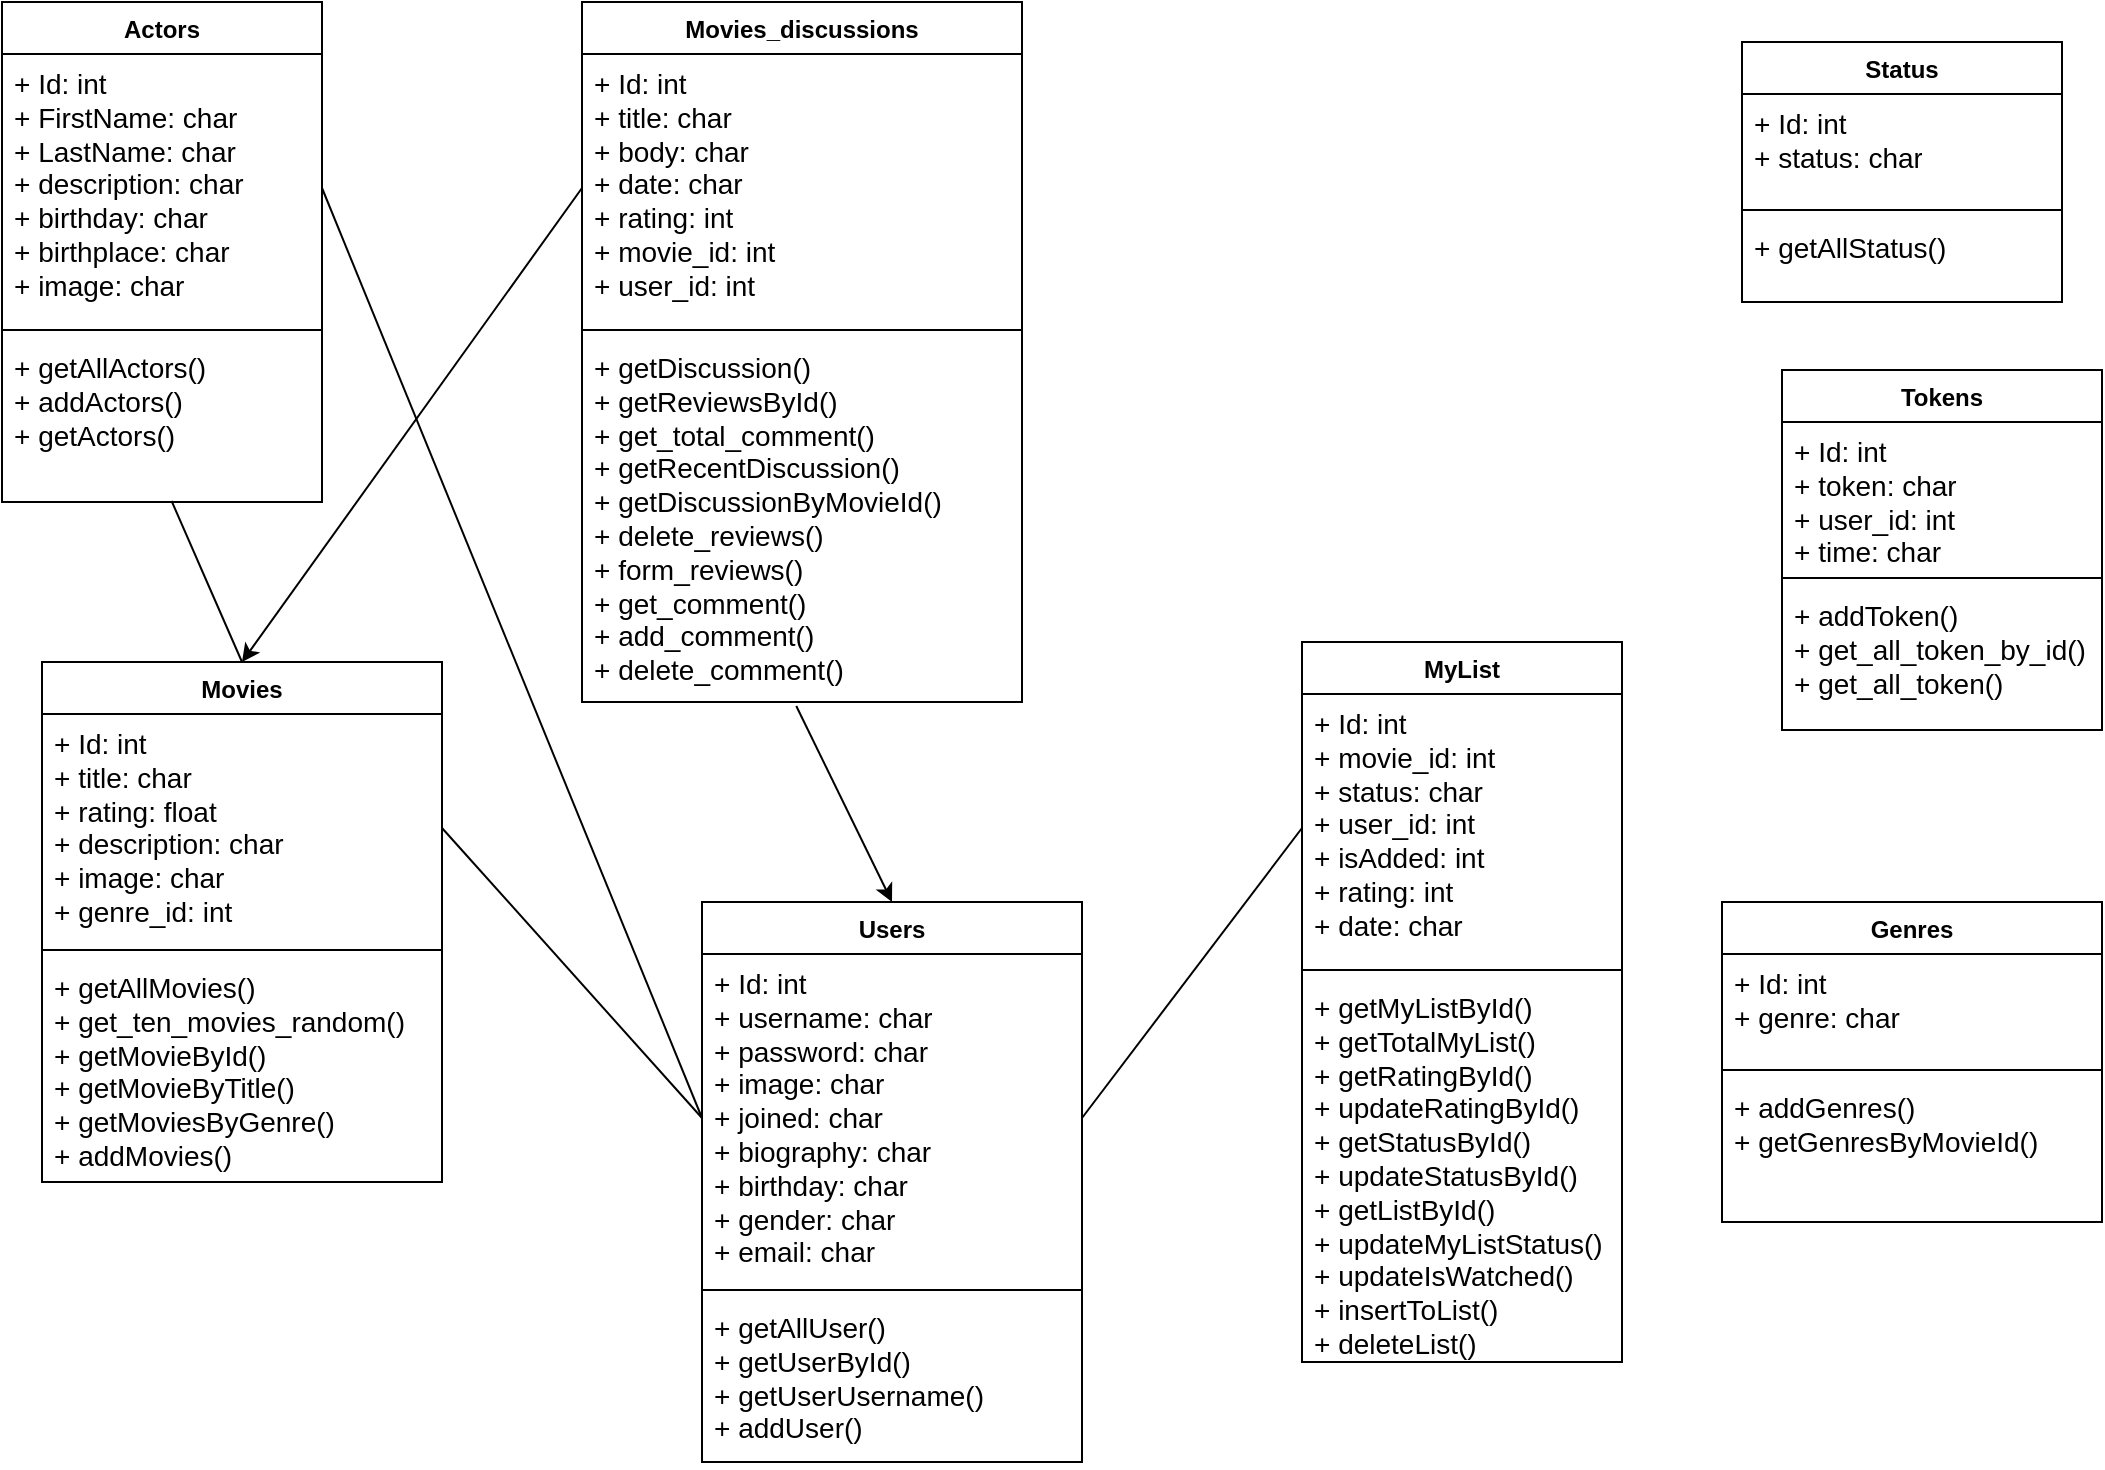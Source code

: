 <mxfile version="22.1.5" type="github">
  <diagram name="Page-1" id="U44AKlqPYRK6XK5reMsL">
    <mxGraphModel dx="1234" dy="583" grid="1" gridSize="10" guides="1" tooltips="1" connect="1" arrows="1" fold="1" page="1" pageScale="1" pageWidth="1169" pageHeight="827" math="0" shadow="0">
      <root>
        <mxCell id="0" />
        <mxCell id="1" parent="0" />
        <mxCell id="mxG8LXYOKO1QrB_IOBUx-16" value="Actors" style="swimlane;fontStyle=1;align=center;verticalAlign=top;childLayout=stackLayout;horizontal=1;startSize=26;horizontalStack=0;resizeParent=1;resizeParentMax=0;resizeLast=0;collapsible=1;marginBottom=0;whiteSpace=wrap;html=1;" vertex="1" parent="1">
          <mxGeometry x="50" y="50" width="160" height="250" as="geometry" />
        </mxCell>
        <mxCell id="mxG8LXYOKO1QrB_IOBUx-17" value="&lt;font style=&quot;font-size: 14px;&quot;&gt;+ Id: int&lt;br&gt;+ FirstName: char&lt;br&gt;+ LastName: char&lt;br&gt;+ description: char&lt;br&gt;+ birthday: char&lt;br&gt;+ birthplace: char&lt;br&gt;+ image: char&lt;/font&gt;" style="text;strokeColor=none;fillColor=none;align=left;verticalAlign=top;spacingLeft=4;spacingRight=4;overflow=hidden;rotatable=0;points=[[0,0.5],[1,0.5]];portConstraint=eastwest;whiteSpace=wrap;html=1;" vertex="1" parent="mxG8LXYOKO1QrB_IOBUx-16">
          <mxGeometry y="26" width="160" height="134" as="geometry" />
        </mxCell>
        <mxCell id="mxG8LXYOKO1QrB_IOBUx-18" value="" style="line;strokeWidth=1;fillColor=none;align=left;verticalAlign=middle;spacingTop=-1;spacingLeft=3;spacingRight=3;rotatable=0;labelPosition=right;points=[];portConstraint=eastwest;strokeColor=inherit;" vertex="1" parent="mxG8LXYOKO1QrB_IOBUx-16">
          <mxGeometry y="160" width="160" height="8" as="geometry" />
        </mxCell>
        <mxCell id="mxG8LXYOKO1QrB_IOBUx-19" value="&lt;font style=&quot;font-size: 14px;&quot;&gt;+ getAllActors()&lt;br&gt;+ addActors()&lt;br&gt;+ getActors()&lt;br&gt;&lt;/font&gt;" style="text;strokeColor=none;fillColor=none;align=left;verticalAlign=top;spacingLeft=4;spacingRight=4;overflow=hidden;rotatable=0;points=[[0,0.5],[1,0.5]];portConstraint=eastwest;whiteSpace=wrap;html=1;" vertex="1" parent="mxG8LXYOKO1QrB_IOBUx-16">
          <mxGeometry y="168" width="160" height="82" as="geometry" />
        </mxCell>
        <mxCell id="mxG8LXYOKO1QrB_IOBUx-20" value="Movies_discussions" style="swimlane;fontStyle=1;align=center;verticalAlign=top;childLayout=stackLayout;horizontal=1;startSize=26;horizontalStack=0;resizeParent=1;resizeParentMax=0;resizeLast=0;collapsible=1;marginBottom=0;whiteSpace=wrap;html=1;" vertex="1" parent="1">
          <mxGeometry x="340" y="50" width="220" height="350" as="geometry" />
        </mxCell>
        <mxCell id="mxG8LXYOKO1QrB_IOBUx-21" value="&lt;font style=&quot;font-size: 14px;&quot;&gt;+ Id: int&lt;br&gt;+ title: char&lt;br&gt;+ body: char&lt;br&gt;+ date: char&lt;br&gt;+ rating: int&lt;br&gt;+ movie_id: int&lt;br&gt;+ user_id: int&lt;br&gt;&lt;/font&gt;" style="text;strokeColor=none;fillColor=none;align=left;verticalAlign=top;spacingLeft=4;spacingRight=4;overflow=hidden;rotatable=0;points=[[0,0.5],[1,0.5]];portConstraint=eastwest;whiteSpace=wrap;html=1;" vertex="1" parent="mxG8LXYOKO1QrB_IOBUx-20">
          <mxGeometry y="26" width="220" height="134" as="geometry" />
        </mxCell>
        <mxCell id="mxG8LXYOKO1QrB_IOBUx-22" value="" style="line;strokeWidth=1;fillColor=none;align=left;verticalAlign=middle;spacingTop=-1;spacingLeft=3;spacingRight=3;rotatable=0;labelPosition=right;points=[];portConstraint=eastwest;strokeColor=inherit;" vertex="1" parent="mxG8LXYOKO1QrB_IOBUx-20">
          <mxGeometry y="160" width="220" height="8" as="geometry" />
        </mxCell>
        <mxCell id="mxG8LXYOKO1QrB_IOBUx-23" value="&lt;font style=&quot;font-size: 14px;&quot;&gt;+ getDiscussion()&lt;br&gt;+ getReviewsById()&lt;br&gt;+ get_total_comment()&lt;br&gt;+ getRecentDiscussion()&lt;br&gt;+ getDiscussionByMovieId()&lt;br&gt;+ delete_reviews()&lt;br&gt;+ form_reviews()&lt;br&gt;+ get_comment()&lt;br&gt;+ add_comment()&lt;br&gt;+ delete_comment()&lt;br&gt;&lt;/font&gt;" style="text;strokeColor=none;fillColor=none;align=left;verticalAlign=top;spacingLeft=4;spacingRight=4;overflow=hidden;rotatable=0;points=[[0,0.5],[1,0.5]];portConstraint=eastwest;whiteSpace=wrap;html=1;" vertex="1" parent="mxG8LXYOKO1QrB_IOBUx-20">
          <mxGeometry y="168" width="220" height="182" as="geometry" />
        </mxCell>
        <mxCell id="mxG8LXYOKO1QrB_IOBUx-24" value="Movies" style="swimlane;fontStyle=1;align=center;verticalAlign=top;childLayout=stackLayout;horizontal=1;startSize=26;horizontalStack=0;resizeParent=1;resizeParentMax=0;resizeLast=0;collapsible=1;marginBottom=0;whiteSpace=wrap;html=1;" vertex="1" parent="1">
          <mxGeometry x="70" y="380" width="200" height="260" as="geometry" />
        </mxCell>
        <mxCell id="mxG8LXYOKO1QrB_IOBUx-25" value="&lt;font style=&quot;font-size: 14px;&quot;&gt;+ Id: int&lt;br&gt;+ title: char&lt;br&gt;+ rating: float&lt;br&gt;+ description: char&lt;br&gt;+ image: char&lt;br&gt;+ genre_id: int&lt;br&gt;&lt;/font&gt;" style="text;strokeColor=none;fillColor=none;align=left;verticalAlign=top;spacingLeft=4;spacingRight=4;overflow=hidden;rotatable=0;points=[[0,0.5],[1,0.5]];portConstraint=eastwest;whiteSpace=wrap;html=1;" vertex="1" parent="mxG8LXYOKO1QrB_IOBUx-24">
          <mxGeometry y="26" width="200" height="114" as="geometry" />
        </mxCell>
        <mxCell id="mxG8LXYOKO1QrB_IOBUx-26" value="" style="line;strokeWidth=1;fillColor=none;align=left;verticalAlign=middle;spacingTop=-1;spacingLeft=3;spacingRight=3;rotatable=0;labelPosition=right;points=[];portConstraint=eastwest;strokeColor=inherit;" vertex="1" parent="mxG8LXYOKO1QrB_IOBUx-24">
          <mxGeometry y="140" width="200" height="8" as="geometry" />
        </mxCell>
        <mxCell id="mxG8LXYOKO1QrB_IOBUx-27" value="&lt;font style=&quot;font-size: 14px;&quot;&gt;+ getAllMovies()&lt;br&gt;+ get_ten_movies_random()&lt;br&gt;+ getMovieById()&lt;br&gt;+ getMovieByTitle()&lt;br&gt;+ getMoviesByGenre()&lt;br&gt;+ addMovies()&lt;br&gt;&lt;/font&gt;" style="text;strokeColor=none;fillColor=none;align=left;verticalAlign=top;spacingLeft=4;spacingRight=4;overflow=hidden;rotatable=0;points=[[0,0.5],[1,0.5]];portConstraint=eastwest;whiteSpace=wrap;html=1;" vertex="1" parent="mxG8LXYOKO1QrB_IOBUx-24">
          <mxGeometry y="148" width="200" height="112" as="geometry" />
        </mxCell>
        <mxCell id="mxG8LXYOKO1QrB_IOBUx-28" value="MyList" style="swimlane;fontStyle=1;align=center;verticalAlign=top;childLayout=stackLayout;horizontal=1;startSize=26;horizontalStack=0;resizeParent=1;resizeParentMax=0;resizeLast=0;collapsible=1;marginBottom=0;whiteSpace=wrap;html=1;" vertex="1" parent="1">
          <mxGeometry x="700" y="370" width="160" height="360" as="geometry" />
        </mxCell>
        <mxCell id="mxG8LXYOKO1QrB_IOBUx-29" value="&lt;font style=&quot;font-size: 14px;&quot;&gt;+ Id: int&lt;br&gt;+ movie_id: int&lt;br&gt;+ status: char&lt;br&gt;+ user_id: int&lt;br&gt;+ isAdded: int&lt;br&gt;+ rating: int&lt;br&gt;+ date: char&lt;br&gt;&lt;/font&gt;" style="text;strokeColor=none;fillColor=none;align=left;verticalAlign=top;spacingLeft=4;spacingRight=4;overflow=hidden;rotatable=0;points=[[0,0.5],[1,0.5]];portConstraint=eastwest;whiteSpace=wrap;html=1;" vertex="1" parent="mxG8LXYOKO1QrB_IOBUx-28">
          <mxGeometry y="26" width="160" height="134" as="geometry" />
        </mxCell>
        <mxCell id="mxG8LXYOKO1QrB_IOBUx-30" value="" style="line;strokeWidth=1;fillColor=none;align=left;verticalAlign=middle;spacingTop=-1;spacingLeft=3;spacingRight=3;rotatable=0;labelPosition=right;points=[];portConstraint=eastwest;strokeColor=inherit;" vertex="1" parent="mxG8LXYOKO1QrB_IOBUx-28">
          <mxGeometry y="160" width="160" height="8" as="geometry" />
        </mxCell>
        <mxCell id="mxG8LXYOKO1QrB_IOBUx-31" value="&lt;font style=&quot;font-size: 14px;&quot;&gt;+ getMyListById()&lt;br&gt;+ getTotalMyList()&lt;br&gt;+ getRatingById()&lt;br&gt;+ updateRatingById()&lt;br&gt;+ getStatusById()&lt;br&gt;+ updateStatusById()&lt;br&gt;+ getListById()&lt;br&gt;+ updateMyListStatus()&lt;br&gt;+ updateIsWatched()&lt;br&gt;+ insertToList()&lt;br&gt;+ deleteList()&lt;br&gt;&lt;/font&gt;" style="text;strokeColor=none;fillColor=none;align=left;verticalAlign=top;spacingLeft=4;spacingRight=4;overflow=hidden;rotatable=0;points=[[0,0.5],[1,0.5]];portConstraint=eastwest;whiteSpace=wrap;html=1;" vertex="1" parent="mxG8LXYOKO1QrB_IOBUx-28">
          <mxGeometry y="168" width="160" height="192" as="geometry" />
        </mxCell>
        <mxCell id="mxG8LXYOKO1QrB_IOBUx-32" value="Status" style="swimlane;fontStyle=1;align=center;verticalAlign=top;childLayout=stackLayout;horizontal=1;startSize=26;horizontalStack=0;resizeParent=1;resizeParentMax=0;resizeLast=0;collapsible=1;marginBottom=0;whiteSpace=wrap;html=1;" vertex="1" parent="1">
          <mxGeometry x="920" y="70" width="160" height="130" as="geometry" />
        </mxCell>
        <mxCell id="mxG8LXYOKO1QrB_IOBUx-33" value="&lt;font style=&quot;font-size: 14px;&quot;&gt;+ Id: int&lt;br&gt;+ status: char&lt;br&gt;&lt;/font&gt;" style="text;strokeColor=none;fillColor=none;align=left;verticalAlign=top;spacingLeft=4;spacingRight=4;overflow=hidden;rotatable=0;points=[[0,0.5],[1,0.5]];portConstraint=eastwest;whiteSpace=wrap;html=1;" vertex="1" parent="mxG8LXYOKO1QrB_IOBUx-32">
          <mxGeometry y="26" width="160" height="54" as="geometry" />
        </mxCell>
        <mxCell id="mxG8LXYOKO1QrB_IOBUx-34" value="" style="line;strokeWidth=1;fillColor=none;align=left;verticalAlign=middle;spacingTop=-1;spacingLeft=3;spacingRight=3;rotatable=0;labelPosition=right;points=[];portConstraint=eastwest;strokeColor=inherit;" vertex="1" parent="mxG8LXYOKO1QrB_IOBUx-32">
          <mxGeometry y="80" width="160" height="8" as="geometry" />
        </mxCell>
        <mxCell id="mxG8LXYOKO1QrB_IOBUx-35" value="&lt;font style=&quot;font-size: 14px;&quot;&gt;+ getAllStatus()&lt;br&gt;&lt;/font&gt;" style="text;strokeColor=none;fillColor=none;align=left;verticalAlign=top;spacingLeft=4;spacingRight=4;overflow=hidden;rotatable=0;points=[[0,0.5],[1,0.5]];portConstraint=eastwest;whiteSpace=wrap;html=1;" vertex="1" parent="mxG8LXYOKO1QrB_IOBUx-32">
          <mxGeometry y="88" width="160" height="42" as="geometry" />
        </mxCell>
        <mxCell id="mxG8LXYOKO1QrB_IOBUx-36" value="Tokens" style="swimlane;fontStyle=1;align=center;verticalAlign=top;childLayout=stackLayout;horizontal=1;startSize=26;horizontalStack=0;resizeParent=1;resizeParentMax=0;resizeLast=0;collapsible=1;marginBottom=0;whiteSpace=wrap;html=1;" vertex="1" parent="1">
          <mxGeometry x="940" y="234" width="160" height="180" as="geometry" />
        </mxCell>
        <mxCell id="mxG8LXYOKO1QrB_IOBUx-37" value="&lt;font style=&quot;font-size: 14px;&quot;&gt;+ Id: int&lt;br&gt;+ token: char&lt;br&gt;+ user_id: int&lt;br&gt;+ time: char&lt;br&gt;&lt;/font&gt;" style="text;strokeColor=none;fillColor=none;align=left;verticalAlign=top;spacingLeft=4;spacingRight=4;overflow=hidden;rotatable=0;points=[[0,0.5],[1,0.5]];portConstraint=eastwest;whiteSpace=wrap;html=1;" vertex="1" parent="mxG8LXYOKO1QrB_IOBUx-36">
          <mxGeometry y="26" width="160" height="74" as="geometry" />
        </mxCell>
        <mxCell id="mxG8LXYOKO1QrB_IOBUx-38" value="" style="line;strokeWidth=1;fillColor=none;align=left;verticalAlign=middle;spacingTop=-1;spacingLeft=3;spacingRight=3;rotatable=0;labelPosition=right;points=[];portConstraint=eastwest;strokeColor=inherit;" vertex="1" parent="mxG8LXYOKO1QrB_IOBUx-36">
          <mxGeometry y="100" width="160" height="8" as="geometry" />
        </mxCell>
        <mxCell id="mxG8LXYOKO1QrB_IOBUx-39" value="&lt;font style=&quot;font-size: 14px;&quot;&gt;+ addToken()&lt;br&gt;+ get_all_token_by_id()&lt;br&gt;+ get_all_token()&lt;br&gt;&lt;/font&gt;" style="text;strokeColor=none;fillColor=none;align=left;verticalAlign=top;spacingLeft=4;spacingRight=4;overflow=hidden;rotatable=0;points=[[0,0.5],[1,0.5]];portConstraint=eastwest;whiteSpace=wrap;html=1;" vertex="1" parent="mxG8LXYOKO1QrB_IOBUx-36">
          <mxGeometry y="108" width="160" height="72" as="geometry" />
        </mxCell>
        <mxCell id="mxG8LXYOKO1QrB_IOBUx-40" value="Genres" style="swimlane;fontStyle=1;align=center;verticalAlign=top;childLayout=stackLayout;horizontal=1;startSize=26;horizontalStack=0;resizeParent=1;resizeParentMax=0;resizeLast=0;collapsible=1;marginBottom=0;whiteSpace=wrap;html=1;" vertex="1" parent="1">
          <mxGeometry x="910" y="500" width="190" height="160" as="geometry" />
        </mxCell>
        <mxCell id="mxG8LXYOKO1QrB_IOBUx-41" value="&lt;font style=&quot;font-size: 14px;&quot;&gt;+ Id: int&lt;br&gt;+ genre: char&lt;br&gt;&lt;/font&gt;" style="text;strokeColor=none;fillColor=none;align=left;verticalAlign=top;spacingLeft=4;spacingRight=4;overflow=hidden;rotatable=0;points=[[0,0.5],[1,0.5]];portConstraint=eastwest;whiteSpace=wrap;html=1;" vertex="1" parent="mxG8LXYOKO1QrB_IOBUx-40">
          <mxGeometry y="26" width="190" height="54" as="geometry" />
        </mxCell>
        <mxCell id="mxG8LXYOKO1QrB_IOBUx-42" value="" style="line;strokeWidth=1;fillColor=none;align=left;verticalAlign=middle;spacingTop=-1;spacingLeft=3;spacingRight=3;rotatable=0;labelPosition=right;points=[];portConstraint=eastwest;strokeColor=inherit;" vertex="1" parent="mxG8LXYOKO1QrB_IOBUx-40">
          <mxGeometry y="80" width="190" height="8" as="geometry" />
        </mxCell>
        <mxCell id="mxG8LXYOKO1QrB_IOBUx-43" value="&lt;font style=&quot;font-size: 14px;&quot;&gt;+ addGenres()&lt;br&gt;+ getGenresByMovieId()&lt;br&gt;&lt;/font&gt;" style="text;strokeColor=none;fillColor=none;align=left;verticalAlign=top;spacingLeft=4;spacingRight=4;overflow=hidden;rotatable=0;points=[[0,0.5],[1,0.5]];portConstraint=eastwest;whiteSpace=wrap;html=1;" vertex="1" parent="mxG8LXYOKO1QrB_IOBUx-40">
          <mxGeometry y="88" width="190" height="72" as="geometry" />
        </mxCell>
        <mxCell id="mxG8LXYOKO1QrB_IOBUx-44" value="Users" style="swimlane;fontStyle=1;align=center;verticalAlign=top;childLayout=stackLayout;horizontal=1;startSize=26;horizontalStack=0;resizeParent=1;resizeParentMax=0;resizeLast=0;collapsible=1;marginBottom=0;whiteSpace=wrap;html=1;" vertex="1" parent="1">
          <mxGeometry x="400" y="500" width="190" height="280" as="geometry" />
        </mxCell>
        <mxCell id="mxG8LXYOKO1QrB_IOBUx-45" value="&lt;font style=&quot;font-size: 14px;&quot;&gt;+ Id: int&lt;br&gt;+ username: char&lt;br&gt;+ password: char&lt;br&gt;+ image: char&lt;br&gt;+ joined: char&lt;br&gt;+ biography: char&lt;br&gt;+ birthday: char&lt;br&gt;+ gender: char&lt;br&gt;+ email: char&lt;br&gt;&lt;/font&gt;" style="text;strokeColor=none;fillColor=none;align=left;verticalAlign=top;spacingLeft=4;spacingRight=4;overflow=hidden;rotatable=0;points=[[0,0.5],[1,0.5]];portConstraint=eastwest;whiteSpace=wrap;html=1;" vertex="1" parent="mxG8LXYOKO1QrB_IOBUx-44">
          <mxGeometry y="26" width="190" height="164" as="geometry" />
        </mxCell>
        <mxCell id="mxG8LXYOKO1QrB_IOBUx-46" value="" style="line;strokeWidth=1;fillColor=none;align=left;verticalAlign=middle;spacingTop=-1;spacingLeft=3;spacingRight=3;rotatable=0;labelPosition=right;points=[];portConstraint=eastwest;strokeColor=inherit;" vertex="1" parent="mxG8LXYOKO1QrB_IOBUx-44">
          <mxGeometry y="190" width="190" height="8" as="geometry" />
        </mxCell>
        <mxCell id="mxG8LXYOKO1QrB_IOBUx-47" value="&lt;font style=&quot;font-size: 14px;&quot;&gt;+ getAllUser()&lt;br&gt;+ getUserById()&lt;br&gt;+ getUserUsername()&lt;br&gt;+ addUser()&lt;br&gt;&lt;/font&gt;" style="text;strokeColor=none;fillColor=none;align=left;verticalAlign=top;spacingLeft=4;spacingRight=4;overflow=hidden;rotatable=0;points=[[0,0.5],[1,0.5]];portConstraint=eastwest;whiteSpace=wrap;html=1;" vertex="1" parent="mxG8LXYOKO1QrB_IOBUx-44">
          <mxGeometry y="198" width="190" height="82" as="geometry" />
        </mxCell>
        <mxCell id="mxG8LXYOKO1QrB_IOBUx-48" value="" style="endArrow=none;html=1;rounded=0;entryX=0;entryY=0.5;entryDx=0;entryDy=0;exitX=1;exitY=0.5;exitDx=0;exitDy=0;" edge="1" parent="1" source="mxG8LXYOKO1QrB_IOBUx-25" target="mxG8LXYOKO1QrB_IOBUx-45">
          <mxGeometry width="50" height="50" relative="1" as="geometry">
            <mxPoint x="330" y="520" as="sourcePoint" />
            <mxPoint x="380" y="470" as="targetPoint" />
          </mxGeometry>
        </mxCell>
        <mxCell id="mxG8LXYOKO1QrB_IOBUx-49" value="" style="endArrow=none;html=1;rounded=0;exitX=0.5;exitY=0;exitDx=0;exitDy=0;entryX=0.53;entryY=0.994;entryDx=0;entryDy=0;entryPerimeter=0;" edge="1" parent="1" source="mxG8LXYOKO1QrB_IOBUx-24" target="mxG8LXYOKO1QrB_IOBUx-19">
          <mxGeometry width="50" height="50" relative="1" as="geometry">
            <mxPoint x="240" y="330" as="sourcePoint" />
            <mxPoint x="290" y="280" as="targetPoint" />
          </mxGeometry>
        </mxCell>
        <mxCell id="mxG8LXYOKO1QrB_IOBUx-50" value="" style="endArrow=none;html=1;rounded=0;entryX=1;entryY=0.5;entryDx=0;entryDy=0;exitX=0;exitY=0.5;exitDx=0;exitDy=0;" edge="1" parent="1" source="mxG8LXYOKO1QrB_IOBUx-45" target="mxG8LXYOKO1QrB_IOBUx-17">
          <mxGeometry width="50" height="50" relative="1" as="geometry">
            <mxPoint x="530" y="330" as="sourcePoint" />
            <mxPoint x="580" y="280" as="targetPoint" />
          </mxGeometry>
        </mxCell>
        <mxCell id="mxG8LXYOKO1QrB_IOBUx-51" value="" style="endArrow=classic;html=1;rounded=0;entryX=0.5;entryY=0;entryDx=0;entryDy=0;exitX=0;exitY=0.5;exitDx=0;exitDy=0;" edge="1" parent="1" source="mxG8LXYOKO1QrB_IOBUx-21" target="mxG8LXYOKO1QrB_IOBUx-24">
          <mxGeometry width="50" height="50" relative="1" as="geometry">
            <mxPoint x="530" y="340" as="sourcePoint" />
            <mxPoint x="580" y="290" as="targetPoint" />
          </mxGeometry>
        </mxCell>
        <mxCell id="mxG8LXYOKO1QrB_IOBUx-53" value="" style="endArrow=none;html=1;rounded=0;entryX=0;entryY=0.5;entryDx=0;entryDy=0;exitX=1;exitY=0.5;exitDx=0;exitDy=0;" edge="1" parent="1" source="mxG8LXYOKO1QrB_IOBUx-45" target="mxG8LXYOKO1QrB_IOBUx-29">
          <mxGeometry width="50" height="50" relative="1" as="geometry">
            <mxPoint x="680" y="400" as="sourcePoint" />
            <mxPoint x="730" y="350" as="targetPoint" />
          </mxGeometry>
        </mxCell>
        <mxCell id="mxG8LXYOKO1QrB_IOBUx-54" value="" style="endArrow=classic;html=1;rounded=0;entryX=0.5;entryY=0;entryDx=0;entryDy=0;exitX=0.487;exitY=1.011;exitDx=0;exitDy=0;exitPerimeter=0;" edge="1" parent="1" source="mxG8LXYOKO1QrB_IOBUx-23" target="mxG8LXYOKO1QrB_IOBUx-44">
          <mxGeometry width="50" height="50" relative="1" as="geometry">
            <mxPoint x="630" y="390" as="sourcePoint" />
            <mxPoint x="680" y="340" as="targetPoint" />
          </mxGeometry>
        </mxCell>
      </root>
    </mxGraphModel>
  </diagram>
</mxfile>
